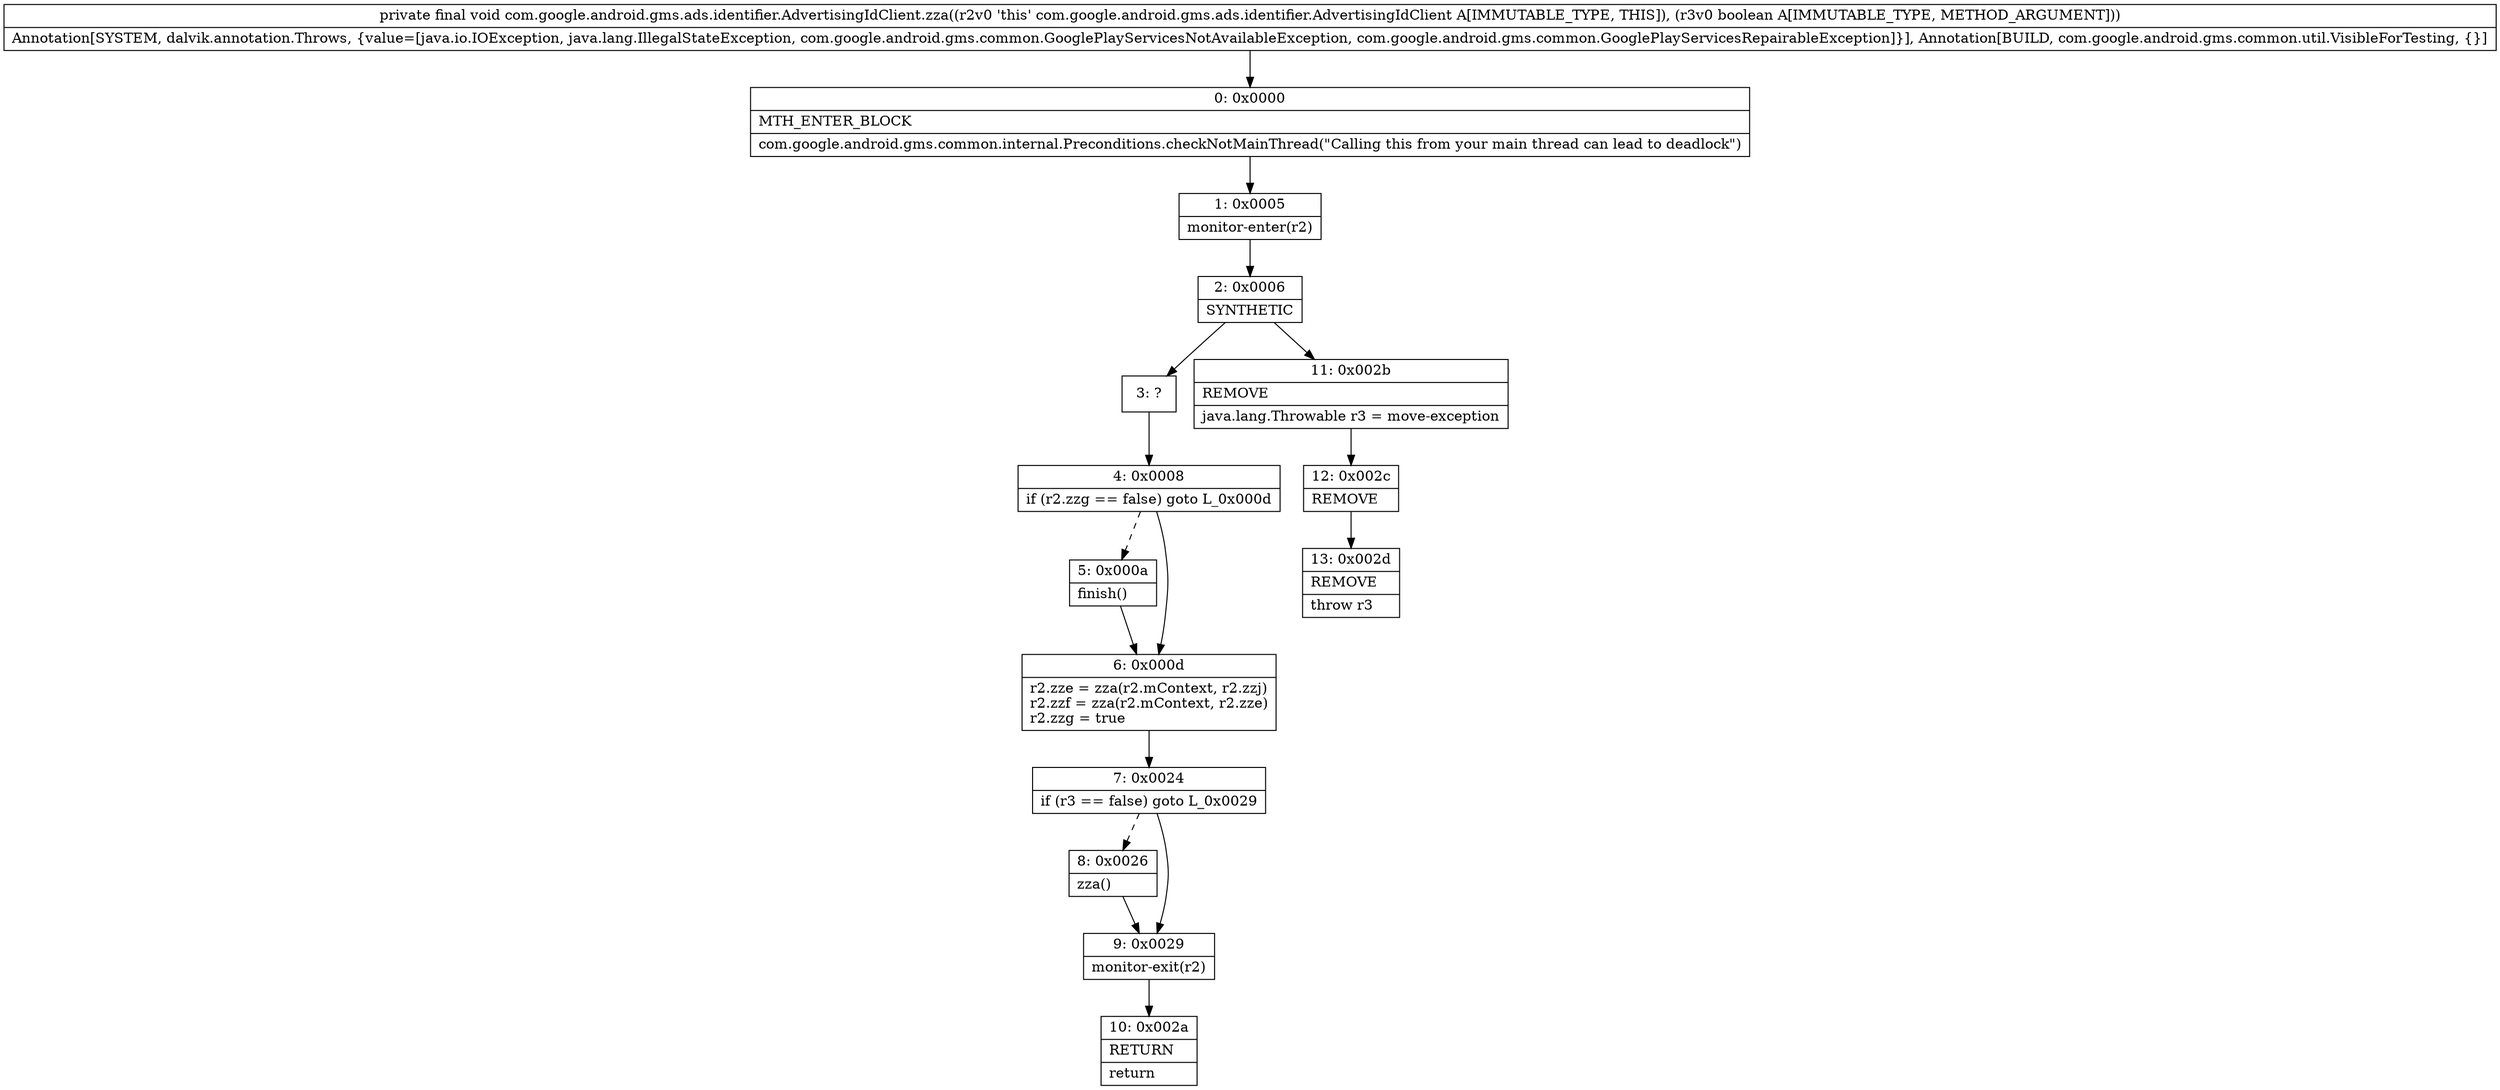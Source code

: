 digraph "CFG forcom.google.android.gms.ads.identifier.AdvertisingIdClient.zza(Z)V" {
Node_0 [shape=record,label="{0\:\ 0x0000|MTH_ENTER_BLOCK\l|com.google.android.gms.common.internal.Preconditions.checkNotMainThread(\"Calling this from your main thread can lead to deadlock\")\l}"];
Node_1 [shape=record,label="{1\:\ 0x0005|monitor\-enter(r2)\l}"];
Node_2 [shape=record,label="{2\:\ 0x0006|SYNTHETIC\l}"];
Node_3 [shape=record,label="{3\:\ ?}"];
Node_4 [shape=record,label="{4\:\ 0x0008|if (r2.zzg == false) goto L_0x000d\l}"];
Node_5 [shape=record,label="{5\:\ 0x000a|finish()\l}"];
Node_6 [shape=record,label="{6\:\ 0x000d|r2.zze = zza(r2.mContext, r2.zzj)\lr2.zzf = zza(r2.mContext, r2.zze)\lr2.zzg = true\l}"];
Node_7 [shape=record,label="{7\:\ 0x0024|if (r3 == false) goto L_0x0029\l}"];
Node_8 [shape=record,label="{8\:\ 0x0026|zza()\l}"];
Node_9 [shape=record,label="{9\:\ 0x0029|monitor\-exit(r2)\l}"];
Node_10 [shape=record,label="{10\:\ 0x002a|RETURN\l|return\l}"];
Node_11 [shape=record,label="{11\:\ 0x002b|REMOVE\l|java.lang.Throwable r3 = move\-exception\l}"];
Node_12 [shape=record,label="{12\:\ 0x002c|REMOVE\l}"];
Node_13 [shape=record,label="{13\:\ 0x002d|REMOVE\l|throw r3\l}"];
MethodNode[shape=record,label="{private final void com.google.android.gms.ads.identifier.AdvertisingIdClient.zza((r2v0 'this' com.google.android.gms.ads.identifier.AdvertisingIdClient A[IMMUTABLE_TYPE, THIS]), (r3v0 boolean A[IMMUTABLE_TYPE, METHOD_ARGUMENT]))  | Annotation[SYSTEM, dalvik.annotation.Throws, \{value=[java.io.IOException, java.lang.IllegalStateException, com.google.android.gms.common.GooglePlayServicesNotAvailableException, com.google.android.gms.common.GooglePlayServicesRepairableException]\}], Annotation[BUILD, com.google.android.gms.common.util.VisibleForTesting, \{\}]\l}"];
MethodNode -> Node_0;
Node_0 -> Node_1;
Node_1 -> Node_2;
Node_2 -> Node_3;
Node_2 -> Node_11;
Node_3 -> Node_4;
Node_4 -> Node_5[style=dashed];
Node_4 -> Node_6;
Node_5 -> Node_6;
Node_6 -> Node_7;
Node_7 -> Node_8[style=dashed];
Node_7 -> Node_9;
Node_8 -> Node_9;
Node_9 -> Node_10;
Node_11 -> Node_12;
Node_12 -> Node_13;
}

